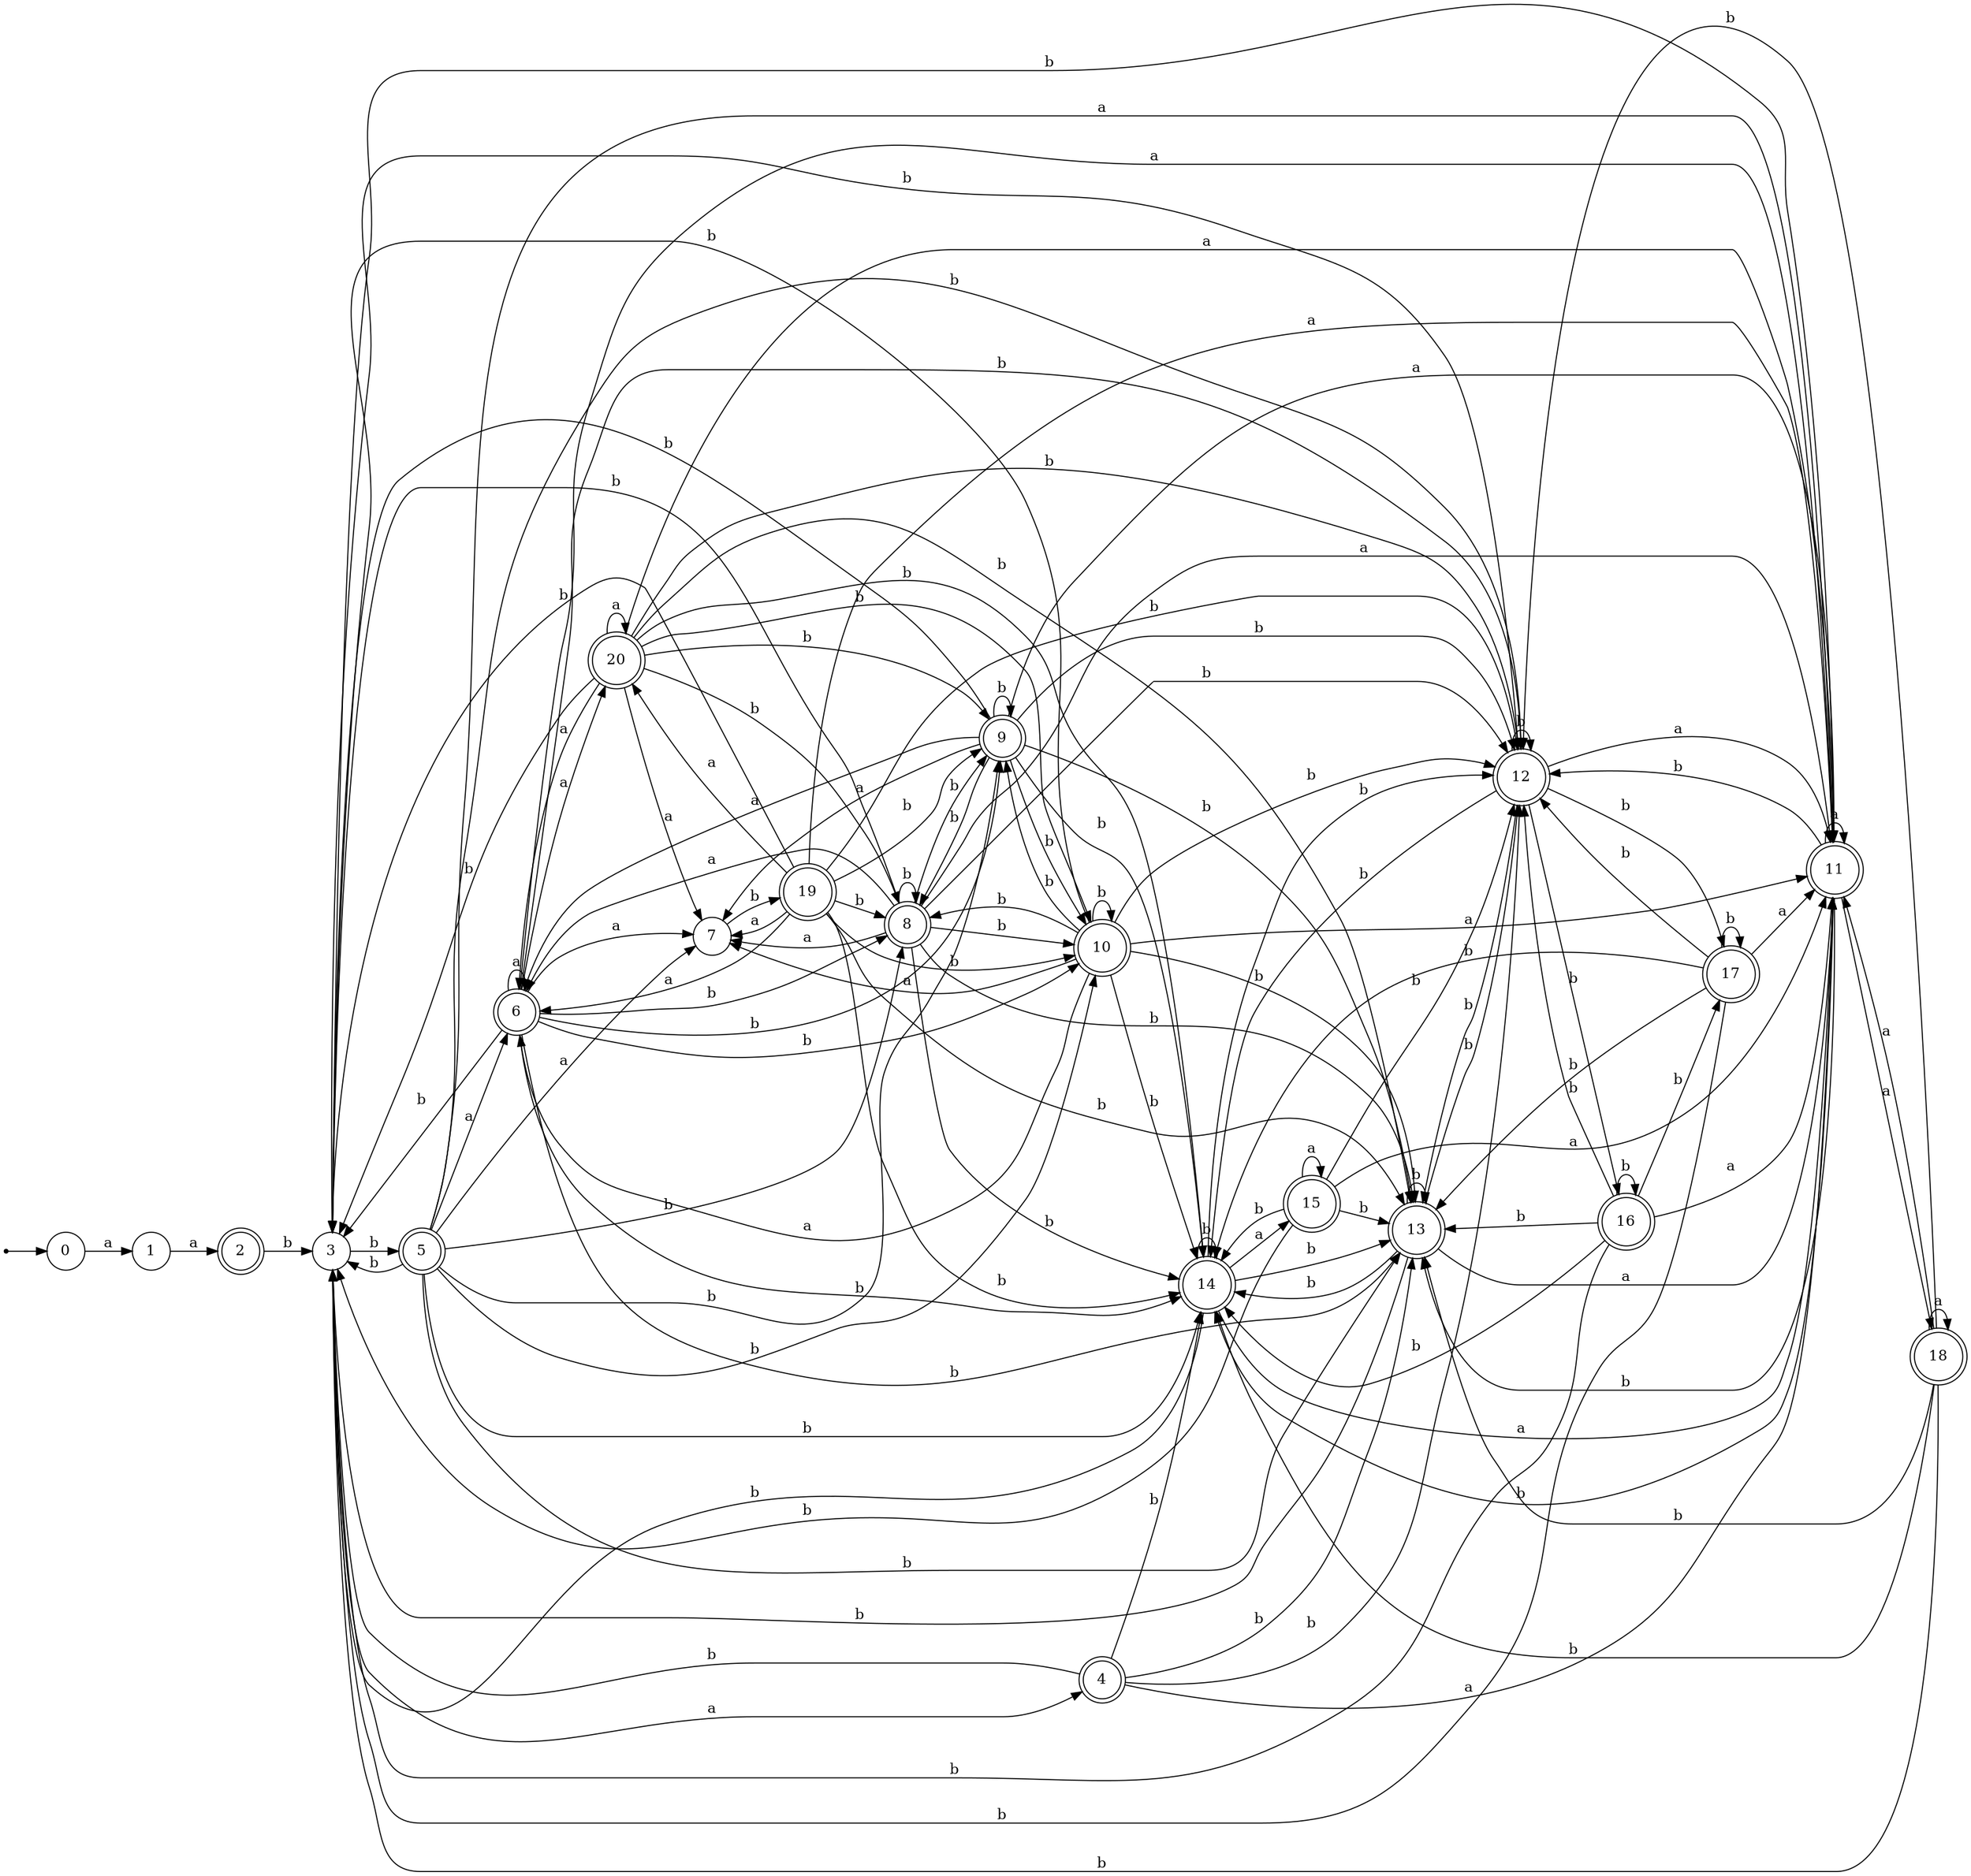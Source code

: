 digraph finite_state_machine {
rankdir=LR;
size="20,20";
node [shape = point]; "dummy0"
node [shape = circle]; "0";
"dummy0" -> "0";
node [shape = circle]; "1";
node [shape = doublecircle]; "2";node [shape = circle]; "3";
node [shape = doublecircle]; "4";node [shape = doublecircle]; "5";node [shape = doublecircle]; "6";node [shape = circle]; "7";
node [shape = doublecircle]; "8";node [shape = doublecircle]; "9";node [shape = doublecircle]; "10";node [shape = doublecircle]; "11";node [shape = doublecircle]; "12";node [shape = doublecircle]; "13";node [shape = doublecircle]; "14";node [shape = doublecircle]; "15";node [shape = doublecircle]; "16";node [shape = doublecircle]; "17";node [shape = doublecircle]; "18";node [shape = doublecircle]; "19";node [shape = doublecircle]; "20";"0" -> "1" [label = "a"];
 "1" -> "2" [label = "a"];
 "2" -> "3" [label = "b"];
 "3" -> "4" [label = "a"];
 "3" -> "5" [label = "b"];
 "5" -> "11" [label = "a"];
 "5" -> "6" [label = "a"];
 "5" -> "7" [label = "a"];
 "5" -> "3" [label = "b"];
 "5" -> "8" [label = "b"];
 "5" -> "9" [label = "b"];
 "5" -> "10" [label = "b"];
 "5" -> "12" [label = "b"];
 "5" -> "13" [label = "b"];
 "5" -> "14" [label = "b"];
 "14" -> "3" [label = "b"];
 "14" -> "12" [label = "b"];
 "14" -> "13" [label = "b"];
 "14" -> "14" [label = "b"];
 "14" -> "11" [label = "a"];
 "14" -> "15" [label = "a"];
 "15" -> "11" [label = "a"];
 "15" -> "15" [label = "a"];
 "15" -> "3" [label = "b"];
 "15" -> "12" [label = "b"];
 "15" -> "13" [label = "b"];
 "15" -> "14" [label = "b"];
 "13" -> "3" [label = "b"];
 "13" -> "12" [label = "b"];
 "13" -> "13" [label = "b"];
 "13" -> "14" [label = "b"];
 "13" -> "11" [label = "a"];
 "12" -> "16" [label = "b"];
 "12" -> "17" [label = "b"];
 "12" -> "3" [label = "b"];
 "12" -> "12" [label = "b"];
 "12" -> "13" [label = "b"];
 "12" -> "14" [label = "b"];
 "12" -> "11" [label = "a"];
 "17" -> "17" [label = "b"];
 "17" -> "3" [label = "b"];
 "17" -> "12" [label = "b"];
 "17" -> "13" [label = "b"];
 "17" -> "14" [label = "b"];
 "17" -> "11" [label = "a"];
 "16" -> "16" [label = "b"];
 "16" -> "17" [label = "b"];
 "16" -> "3" [label = "b"];
 "16" -> "12" [label = "b"];
 "16" -> "13" [label = "b"];
 "16" -> "14" [label = "b"];
 "16" -> "11" [label = "a"];
 "11" -> "18" [label = "a"];
 "11" -> "11" [label = "a"];
 "11" -> "3" [label = "b"];
 "11" -> "12" [label = "b"];
 "11" -> "13" [label = "b"];
 "11" -> "14" [label = "b"];
 "18" -> "18" [label = "a"];
 "18" -> "11" [label = "a"];
 "18" -> "3" [label = "b"];
 "18" -> "12" [label = "b"];
 "18" -> "13" [label = "b"];
 "18" -> "14" [label = "b"];
 "10" -> "3" [label = "b"];
 "10" -> "8" [label = "b"];
 "10" -> "9" [label = "b"];
 "10" -> "10" [label = "b"];
 "10" -> "12" [label = "b"];
 "10" -> "13" [label = "b"];
 "10" -> "14" [label = "b"];
 "10" -> "11" [label = "a"];
 "10" -> "6" [label = "a"];
 "10" -> "7" [label = "a"];
 "9" -> "3" [label = "b"];
 "9" -> "8" [label = "b"];
 "9" -> "9" [label = "b"];
 "9" -> "10" [label = "b"];
 "9" -> "12" [label = "b"];
 "9" -> "13" [label = "b"];
 "9" -> "14" [label = "b"];
 "9" -> "11" [label = "a"];
 "9" -> "6" [label = "a"];
 "9" -> "7" [label = "a"];
 "8" -> "3" [label = "b"];
 "8" -> "8" [label = "b"];
 "8" -> "9" [label = "b"];
 "8" -> "10" [label = "b"];
 "8" -> "12" [label = "b"];
 "8" -> "13" [label = "b"];
 "8" -> "14" [label = "b"];
 "8" -> "11" [label = "a"];
 "8" -> "6" [label = "a"];
 "8" -> "7" [label = "a"];
 "7" -> "19" [label = "b"];
 "19" -> "11" [label = "a"];
 "19" -> "20" [label = "a"];
 "19" -> "6" [label = "a"];
 "19" -> "7" [label = "a"];
 "19" -> "3" [label = "b"];
 "19" -> "8" [label = "b"];
 "19" -> "9" [label = "b"];
 "19" -> "10" [label = "b"];
 "19" -> "12" [label = "b"];
 "19" -> "13" [label = "b"];
 "19" -> "14" [label = "b"];
 "20" -> "11" [label = "a"];
 "20" -> "20" [label = "a"];
 "20" -> "6" [label = "a"];
 "20" -> "7" [label = "a"];
 "20" -> "3" [label = "b"];
 "20" -> "8" [label = "b"];
 "20" -> "9" [label = "b"];
 "20" -> "10" [label = "b"];
 "20" -> "12" [label = "b"];
 "20" -> "13" [label = "b"];
 "20" -> "14" [label = "b"];
 "6" -> "11" [label = "a"];
 "6" -> "20" [label = "a"];
 "6" -> "6" [label = "a"];
 "6" -> "7" [label = "a"];
 "6" -> "3" [label = "b"];
 "6" -> "8" [label = "b"];
 "6" -> "9" [label = "b"];
 "6" -> "10" [label = "b"];
 "6" -> "12" [label = "b"];
 "6" -> "13" [label = "b"];
 "6" -> "14" [label = "b"];
 "4" -> "3" [label = "b"];
 "4" -> "12" [label = "b"];
 "4" -> "13" [label = "b"];
 "4" -> "14" [label = "b"];
 "4" -> "11" [label = "a"];
 }
